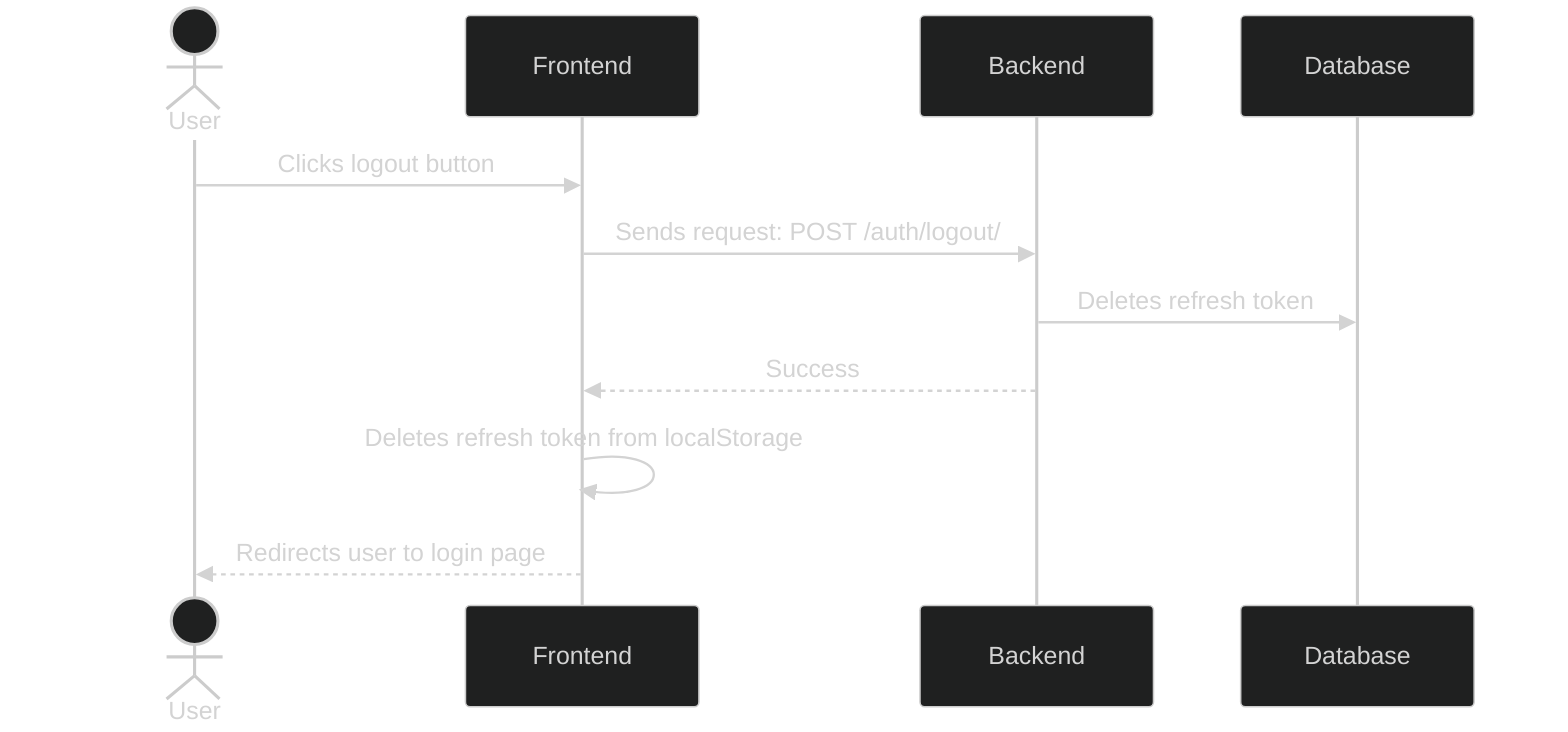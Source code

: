 %%{init: {'theme':'dark'}}%%

sequenceDiagram
    actor User
    participant FE as Frontend
    participant BE as Backend
    participant DB as Database

    User ->> FE: Clicks logout button
    FE ->> BE: Sends request: POST /auth/logout/
    BE ->> DB: Deletes refresh token
    BE -->> FE: Success
    FE ->> FE: Deletes refresh token from localStorage
    FE -->> User: Redirects user to login page